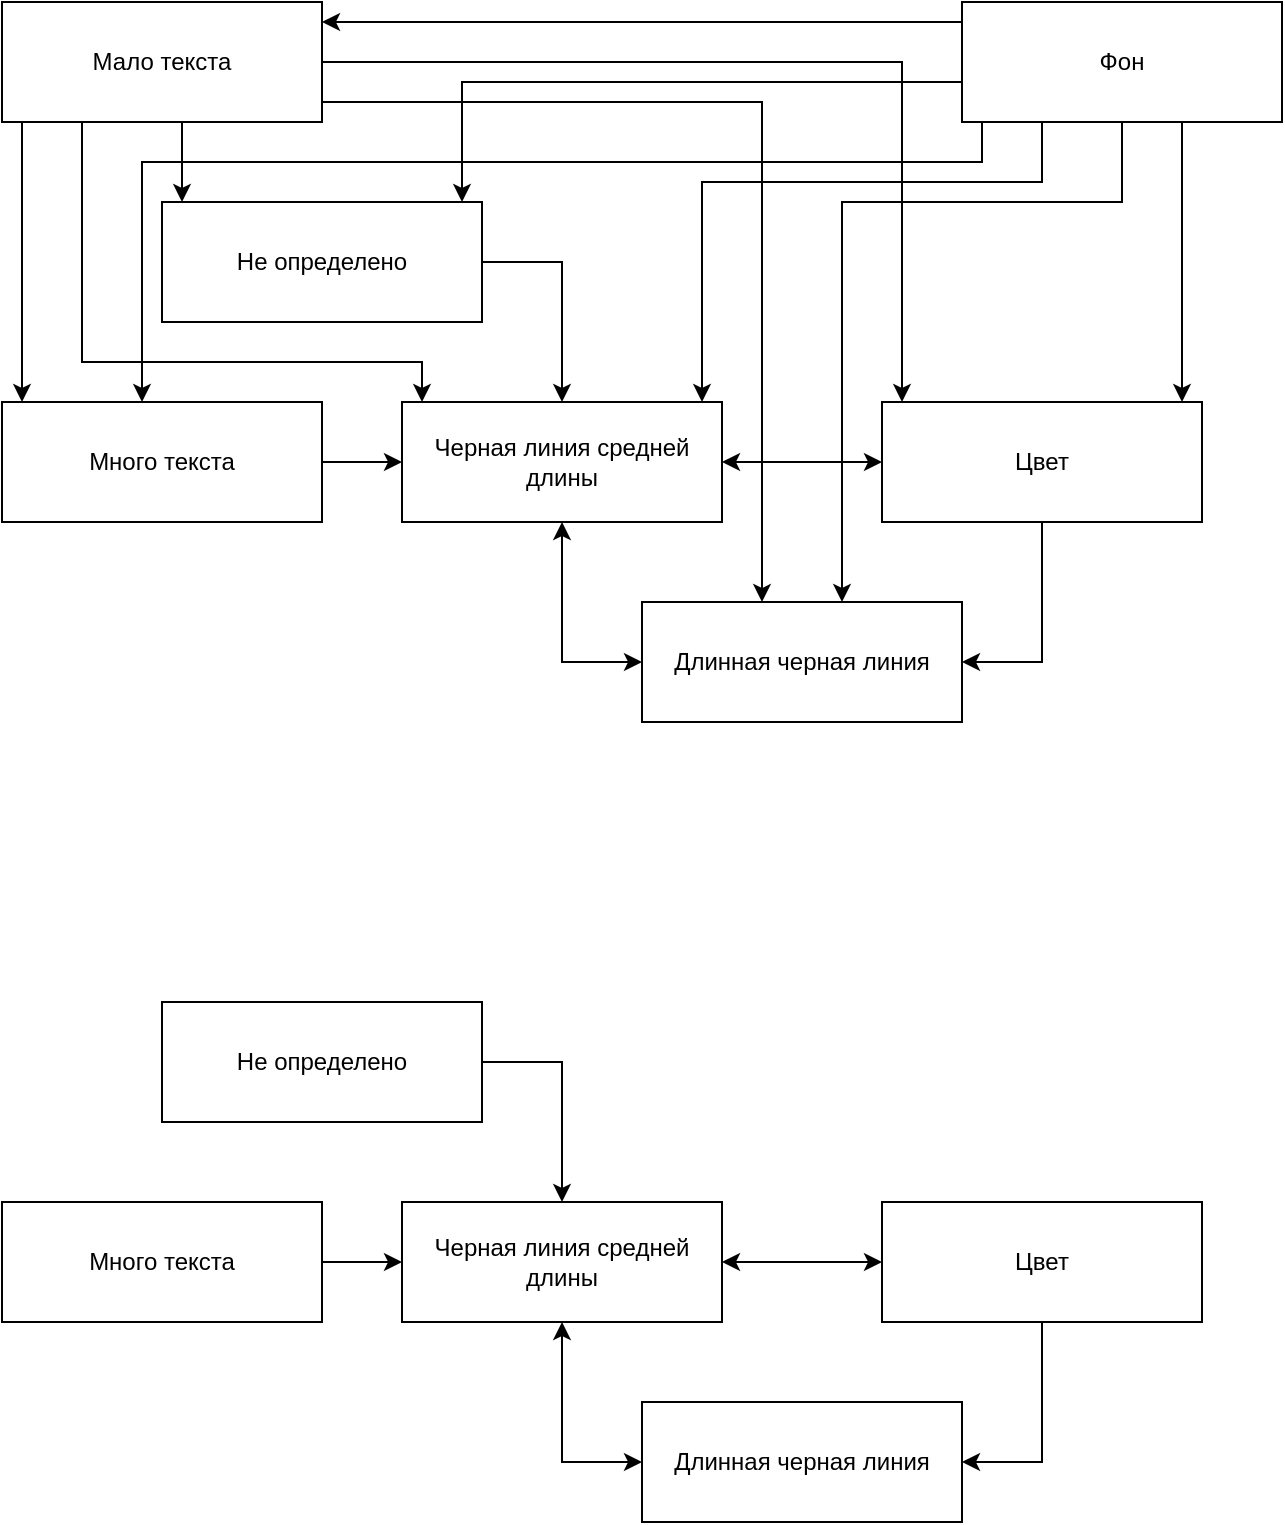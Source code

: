<mxfile version="27.0.5">
  <diagram name="Page-1" id="EQScd_RtUEy0KwsPWJU2">
    <mxGraphModel dx="815" dy="503" grid="1" gridSize="10" guides="1" tooltips="1" connect="1" arrows="1" fold="1" page="1" pageScale="1" pageWidth="850" pageHeight="1100" math="0" shadow="0">
      <root>
        <mxCell id="0" />
        <mxCell id="1" parent="0" />
        <mxCell id="1l3tshiLz1AGzd2wHMuj-7" style="edgeStyle=orthogonalEdgeStyle;rounded=0;orthogonalLoop=1;jettySize=auto;html=1;" edge="1" parent="1" source="1l3tshiLz1AGzd2wHMuj-1" target="1l3tshiLz1AGzd2wHMuj-2">
          <mxGeometry relative="1" as="geometry">
            <Array as="points">
              <mxPoint x="320" y="150" />
            </Array>
          </mxGeometry>
        </mxCell>
        <mxCell id="1l3tshiLz1AGzd2wHMuj-1" value="Не определено" style="rounded=1;whiteSpace=wrap;html=1;absoluteArcSize=1;arcSize=0;" vertex="1" parent="1">
          <mxGeometry x="120" y="120" width="160" height="60" as="geometry" />
        </mxCell>
        <mxCell id="1l3tshiLz1AGzd2wHMuj-8" style="edgeStyle=orthogonalEdgeStyle;rounded=0;orthogonalLoop=1;jettySize=auto;html=1;startArrow=classic;startFill=1;" edge="1" parent="1" source="1l3tshiLz1AGzd2wHMuj-2" target="1l3tshiLz1AGzd2wHMuj-3">
          <mxGeometry relative="1" as="geometry">
            <Array as="points">
              <mxPoint x="320" y="350" />
            </Array>
          </mxGeometry>
        </mxCell>
        <mxCell id="1l3tshiLz1AGzd2wHMuj-9" style="edgeStyle=orthogonalEdgeStyle;rounded=0;orthogonalLoop=1;jettySize=auto;html=1;startArrow=classic;startFill=1;" edge="1" parent="1" source="1l3tshiLz1AGzd2wHMuj-2" target="1l3tshiLz1AGzd2wHMuj-5">
          <mxGeometry relative="1" as="geometry" />
        </mxCell>
        <mxCell id="1l3tshiLz1AGzd2wHMuj-2" value="Черная линия средней длины" style="rounded=1;whiteSpace=wrap;html=1;absoluteArcSize=1;arcSize=0;" vertex="1" parent="1">
          <mxGeometry x="240" y="220" width="160" height="60" as="geometry" />
        </mxCell>
        <mxCell id="1l3tshiLz1AGzd2wHMuj-3" value="Длинная черная линия" style="rounded=1;whiteSpace=wrap;html=1;absoluteArcSize=1;arcSize=0;" vertex="1" parent="1">
          <mxGeometry x="360" y="320" width="160" height="60" as="geometry" />
        </mxCell>
        <mxCell id="1l3tshiLz1AGzd2wHMuj-6" style="edgeStyle=orthogonalEdgeStyle;rounded=0;orthogonalLoop=1;jettySize=auto;html=1;" edge="1" parent="1" source="1l3tshiLz1AGzd2wHMuj-4" target="1l3tshiLz1AGzd2wHMuj-2">
          <mxGeometry relative="1" as="geometry" />
        </mxCell>
        <mxCell id="1l3tshiLz1AGzd2wHMuj-4" value="Много текста" style="rounded=1;whiteSpace=wrap;html=1;absoluteArcSize=1;arcSize=0;" vertex="1" parent="1">
          <mxGeometry x="40" y="220" width="160" height="60" as="geometry" />
        </mxCell>
        <mxCell id="1l3tshiLz1AGzd2wHMuj-10" style="edgeStyle=orthogonalEdgeStyle;rounded=0;orthogonalLoop=1;jettySize=auto;html=1;" edge="1" parent="1" source="1l3tshiLz1AGzd2wHMuj-5" target="1l3tshiLz1AGzd2wHMuj-3">
          <mxGeometry relative="1" as="geometry">
            <Array as="points">
              <mxPoint x="560" y="350" />
            </Array>
          </mxGeometry>
        </mxCell>
        <mxCell id="1l3tshiLz1AGzd2wHMuj-5" value="Цвет" style="rounded=1;whiteSpace=wrap;html=1;absoluteArcSize=1;arcSize=0;" vertex="1" parent="1">
          <mxGeometry x="480" y="220" width="160" height="60" as="geometry" />
        </mxCell>
        <mxCell id="1l3tshiLz1AGzd2wHMuj-13" style="edgeStyle=orthogonalEdgeStyle;rounded=0;orthogonalLoop=1;jettySize=auto;html=1;" edge="1" parent="1">
          <mxGeometry relative="1" as="geometry">
            <mxPoint x="50" y="80" as="sourcePoint" />
            <mxPoint x="50" y="220" as="targetPoint" />
          </mxGeometry>
        </mxCell>
        <mxCell id="1l3tshiLz1AGzd2wHMuj-14" style="edgeStyle=orthogonalEdgeStyle;rounded=0;orthogonalLoop=1;jettySize=auto;html=1;" edge="1" parent="1" source="1l3tshiLz1AGzd2wHMuj-12" target="1l3tshiLz1AGzd2wHMuj-1">
          <mxGeometry relative="1" as="geometry">
            <Array as="points">
              <mxPoint x="130" y="110" />
              <mxPoint x="130" y="110" />
            </Array>
          </mxGeometry>
        </mxCell>
        <mxCell id="1l3tshiLz1AGzd2wHMuj-15" style="edgeStyle=orthogonalEdgeStyle;rounded=0;orthogonalLoop=1;jettySize=auto;html=1;" edge="1" parent="1" source="1l3tshiLz1AGzd2wHMuj-12" target="1l3tshiLz1AGzd2wHMuj-2">
          <mxGeometry relative="1" as="geometry">
            <Array as="points">
              <mxPoint x="80" y="200" />
              <mxPoint x="250" y="200" />
            </Array>
          </mxGeometry>
        </mxCell>
        <mxCell id="1l3tshiLz1AGzd2wHMuj-16" style="edgeStyle=orthogonalEdgeStyle;rounded=0;orthogonalLoop=1;jettySize=auto;html=1;" edge="1" parent="1" source="1l3tshiLz1AGzd2wHMuj-12" target="1l3tshiLz1AGzd2wHMuj-3">
          <mxGeometry relative="1" as="geometry">
            <Array as="points">
              <mxPoint x="420" y="70" />
            </Array>
          </mxGeometry>
        </mxCell>
        <mxCell id="1l3tshiLz1AGzd2wHMuj-17" style="edgeStyle=orthogonalEdgeStyle;rounded=0;orthogonalLoop=1;jettySize=auto;html=1;" edge="1" parent="1" source="1l3tshiLz1AGzd2wHMuj-12" target="1l3tshiLz1AGzd2wHMuj-5">
          <mxGeometry relative="1" as="geometry">
            <Array as="points">
              <mxPoint x="490" y="50" />
            </Array>
          </mxGeometry>
        </mxCell>
        <mxCell id="1l3tshiLz1AGzd2wHMuj-12" value="Мало текста" style="rounded=1;whiteSpace=wrap;html=1;absoluteArcSize=1;arcSize=0;" vertex="1" parent="1">
          <mxGeometry x="40" y="20" width="160" height="60" as="geometry" />
        </mxCell>
        <mxCell id="1l3tshiLz1AGzd2wHMuj-19" style="edgeStyle=orthogonalEdgeStyle;rounded=0;orthogonalLoop=1;jettySize=auto;html=1;" edge="1" parent="1" source="1l3tshiLz1AGzd2wHMuj-18" target="1l3tshiLz1AGzd2wHMuj-12">
          <mxGeometry relative="1" as="geometry">
            <Array as="points">
              <mxPoint x="350" y="30" />
              <mxPoint x="350" y="30" />
            </Array>
          </mxGeometry>
        </mxCell>
        <mxCell id="1l3tshiLz1AGzd2wHMuj-20" style="edgeStyle=orthogonalEdgeStyle;rounded=0;orthogonalLoop=1;jettySize=auto;html=1;" edge="1" parent="1">
          <mxGeometry relative="1" as="geometry">
            <mxPoint x="629.999" y="80" as="sourcePoint" />
            <mxPoint x="629.999" y="220" as="targetPoint" />
            <Array as="points">
              <mxPoint x="629.97" y="190" />
              <mxPoint x="629.97" y="190" />
            </Array>
          </mxGeometry>
        </mxCell>
        <mxCell id="1l3tshiLz1AGzd2wHMuj-21" style="edgeStyle=orthogonalEdgeStyle;rounded=0;orthogonalLoop=1;jettySize=auto;html=1;" edge="1" parent="1">
          <mxGeometry relative="1" as="geometry">
            <mxPoint x="619.999" y="80" as="sourcePoint" />
            <mxPoint x="459.999" y="320" as="targetPoint" />
            <Array as="points">
              <mxPoint x="600" y="80" />
              <mxPoint x="600" y="120" />
              <mxPoint x="460" y="120" />
            </Array>
          </mxGeometry>
        </mxCell>
        <mxCell id="1l3tshiLz1AGzd2wHMuj-22" style="edgeStyle=orthogonalEdgeStyle;rounded=0;orthogonalLoop=1;jettySize=auto;html=1;" edge="1" parent="1" source="1l3tshiLz1AGzd2wHMuj-18" target="1l3tshiLz1AGzd2wHMuj-4">
          <mxGeometry relative="1" as="geometry">
            <Array as="points">
              <mxPoint x="530" y="100" />
              <mxPoint x="110" y="100" />
            </Array>
          </mxGeometry>
        </mxCell>
        <mxCell id="1l3tshiLz1AGzd2wHMuj-23" style="edgeStyle=orthogonalEdgeStyle;rounded=0;orthogonalLoop=1;jettySize=auto;html=1;" edge="1" parent="1" source="1l3tshiLz1AGzd2wHMuj-18" target="1l3tshiLz1AGzd2wHMuj-1">
          <mxGeometry relative="1" as="geometry">
            <Array as="points">
              <mxPoint x="270" y="60" />
            </Array>
          </mxGeometry>
        </mxCell>
        <mxCell id="1l3tshiLz1AGzd2wHMuj-24" style="edgeStyle=orthogonalEdgeStyle;rounded=0;orthogonalLoop=1;jettySize=auto;html=1;" edge="1" parent="1" source="1l3tshiLz1AGzd2wHMuj-18" target="1l3tshiLz1AGzd2wHMuj-2">
          <mxGeometry relative="1" as="geometry">
            <Array as="points">
              <mxPoint x="560" y="110" />
              <mxPoint x="390" y="110" />
            </Array>
          </mxGeometry>
        </mxCell>
        <mxCell id="1l3tshiLz1AGzd2wHMuj-18" value="Фон" style="rounded=1;whiteSpace=wrap;html=1;absoluteArcSize=1;arcSize=0;" vertex="1" parent="1">
          <mxGeometry x="520" y="20" width="160" height="60" as="geometry" />
        </mxCell>
        <mxCell id="1l3tshiLz1AGzd2wHMuj-25" style="edgeStyle=orthogonalEdgeStyle;rounded=0;orthogonalLoop=1;jettySize=auto;html=1;" edge="1" parent="1" source="1l3tshiLz1AGzd2wHMuj-26" target="1l3tshiLz1AGzd2wHMuj-29">
          <mxGeometry relative="1" as="geometry">
            <Array as="points">
              <mxPoint x="320" y="550" />
            </Array>
          </mxGeometry>
        </mxCell>
        <mxCell id="1l3tshiLz1AGzd2wHMuj-26" value="Не определено" style="rounded=1;whiteSpace=wrap;html=1;absoluteArcSize=1;arcSize=0;" vertex="1" parent="1">
          <mxGeometry x="120" y="520" width="160" height="60" as="geometry" />
        </mxCell>
        <mxCell id="1l3tshiLz1AGzd2wHMuj-27" style="edgeStyle=orthogonalEdgeStyle;rounded=0;orthogonalLoop=1;jettySize=auto;html=1;startArrow=classic;startFill=1;" edge="1" parent="1" source="1l3tshiLz1AGzd2wHMuj-29" target="1l3tshiLz1AGzd2wHMuj-30">
          <mxGeometry relative="1" as="geometry">
            <Array as="points">
              <mxPoint x="320" y="750" />
            </Array>
          </mxGeometry>
        </mxCell>
        <mxCell id="1l3tshiLz1AGzd2wHMuj-28" style="edgeStyle=orthogonalEdgeStyle;rounded=0;orthogonalLoop=1;jettySize=auto;html=1;startArrow=classic;startFill=1;" edge="1" parent="1" source="1l3tshiLz1AGzd2wHMuj-29" target="1l3tshiLz1AGzd2wHMuj-34">
          <mxGeometry relative="1" as="geometry" />
        </mxCell>
        <mxCell id="1l3tshiLz1AGzd2wHMuj-29" value="Черная линия средней длины" style="rounded=1;whiteSpace=wrap;html=1;absoluteArcSize=1;arcSize=0;" vertex="1" parent="1">
          <mxGeometry x="240" y="620" width="160" height="60" as="geometry" />
        </mxCell>
        <mxCell id="1l3tshiLz1AGzd2wHMuj-30" value="Длинная черная линия" style="rounded=1;whiteSpace=wrap;html=1;absoluteArcSize=1;arcSize=0;" vertex="1" parent="1">
          <mxGeometry x="360" y="720" width="160" height="60" as="geometry" />
        </mxCell>
        <mxCell id="1l3tshiLz1AGzd2wHMuj-31" style="edgeStyle=orthogonalEdgeStyle;rounded=0;orthogonalLoop=1;jettySize=auto;html=1;" edge="1" parent="1" source="1l3tshiLz1AGzd2wHMuj-32" target="1l3tshiLz1AGzd2wHMuj-29">
          <mxGeometry relative="1" as="geometry" />
        </mxCell>
        <mxCell id="1l3tshiLz1AGzd2wHMuj-32" value="Много текста" style="rounded=1;whiteSpace=wrap;html=1;absoluteArcSize=1;arcSize=0;" vertex="1" parent="1">
          <mxGeometry x="40" y="620" width="160" height="60" as="geometry" />
        </mxCell>
        <mxCell id="1l3tshiLz1AGzd2wHMuj-33" style="edgeStyle=orthogonalEdgeStyle;rounded=0;orthogonalLoop=1;jettySize=auto;html=1;" edge="1" parent="1" source="1l3tshiLz1AGzd2wHMuj-34" target="1l3tshiLz1AGzd2wHMuj-30">
          <mxGeometry relative="1" as="geometry">
            <Array as="points">
              <mxPoint x="560" y="750" />
            </Array>
          </mxGeometry>
        </mxCell>
        <mxCell id="1l3tshiLz1AGzd2wHMuj-34" value="Цвет" style="rounded=1;whiteSpace=wrap;html=1;absoluteArcSize=1;arcSize=0;" vertex="1" parent="1">
          <mxGeometry x="480" y="620" width="160" height="60" as="geometry" />
        </mxCell>
      </root>
    </mxGraphModel>
  </diagram>
</mxfile>
